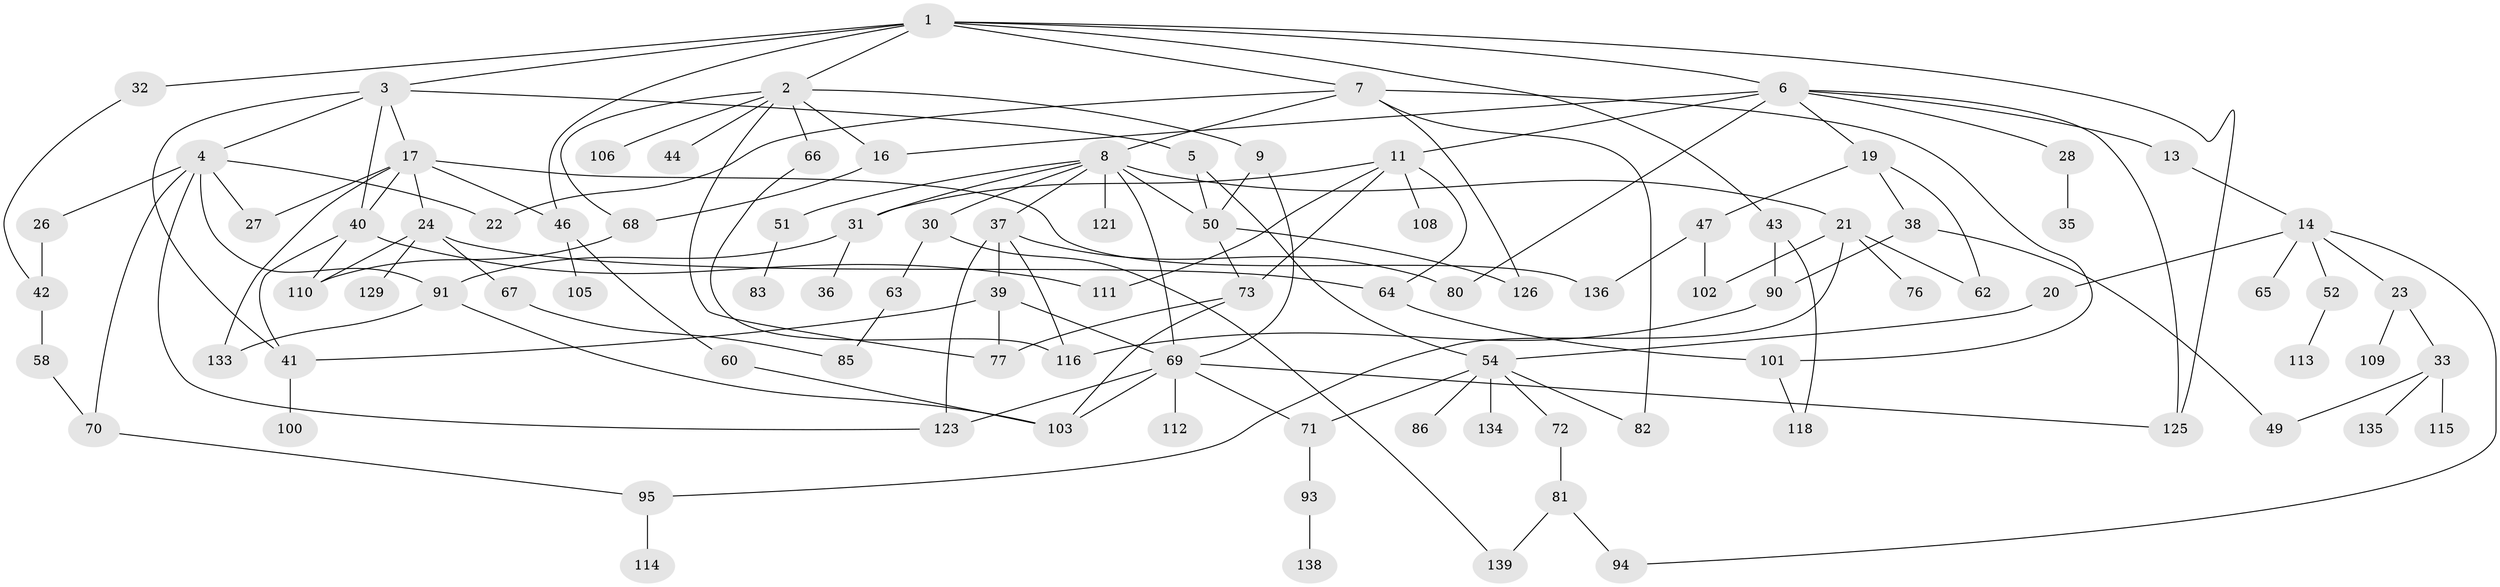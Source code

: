 // original degree distribution, {7: 0.028368794326241134, 6: 0.028368794326241134, 4: 0.12056737588652482, 2: 0.3120567375886525, 3: 0.2765957446808511, 5: 0.03546099290780142, 1: 0.19858156028368795}
// Generated by graph-tools (version 1.1) at 2025/41/03/06/25 10:41:26]
// undirected, 98 vertices, 146 edges
graph export_dot {
graph [start="1"]
  node [color=gray90,style=filled];
  1 [super="+25"];
  2 [super="+55"];
  3 [super="+15"];
  4 [super="+12"];
  5 [super="+79"];
  6 [super="+10"];
  7 [super="+45"];
  8 [super="+18"];
  9 [super="+89"];
  11 [super="+132"];
  13;
  14 [super="+34"];
  16 [super="+98"];
  17 [super="+127"];
  19 [super="+29"];
  20;
  21 [super="+107"];
  22;
  23;
  24 [super="+56"];
  26;
  27 [super="+84"];
  28;
  30;
  31 [super="+140"];
  32;
  33 [super="+96"];
  35;
  36;
  37 [super="+124"];
  38;
  39 [super="+137"];
  40 [super="+48"];
  41 [super="+87"];
  42 [super="+57"];
  43;
  44 [super="+88"];
  46 [super="+53"];
  47;
  49 [super="+61"];
  50 [super="+92"];
  51 [super="+75"];
  52;
  54 [super="+59"];
  58 [super="+120"];
  60;
  62;
  63;
  64 [super="+78"];
  65;
  66;
  67;
  68 [super="+122"];
  69 [super="+104"];
  70;
  71 [super="+74"];
  72;
  73 [super="+97"];
  76;
  77;
  80;
  81;
  82;
  83;
  85;
  86;
  90 [super="+130"];
  91 [super="+117"];
  93 [super="+99"];
  94;
  95 [super="+119"];
  100;
  101;
  102;
  103 [super="+131"];
  105 [super="+128"];
  106;
  108;
  109;
  110;
  111;
  112;
  113;
  114;
  115;
  116;
  118;
  121;
  123;
  125;
  126;
  129;
  133;
  134;
  135;
  136;
  138;
  139 [super="+141"];
  1 -- 2;
  1 -- 3;
  1 -- 6;
  1 -- 7;
  1 -- 43;
  1 -- 46;
  1 -- 32;
  1 -- 125;
  2 -- 9;
  2 -- 44;
  2 -- 66;
  2 -- 68;
  2 -- 77;
  2 -- 106;
  2 -- 16;
  3 -- 4;
  3 -- 5;
  3 -- 17;
  3 -- 41;
  3 -- 40;
  4 -- 26;
  4 -- 70;
  4 -- 22;
  4 -- 27;
  4 -- 91;
  4 -- 123;
  5 -- 50;
  5 -- 54;
  6 -- 16;
  6 -- 19;
  6 -- 28;
  6 -- 125;
  6 -- 80;
  6 -- 11;
  6 -- 13;
  7 -- 8;
  7 -- 22;
  7 -- 82;
  7 -- 101;
  7 -- 126;
  8 -- 30;
  8 -- 37;
  8 -- 50;
  8 -- 69;
  8 -- 31;
  8 -- 121;
  8 -- 51;
  8 -- 21;
  9 -- 69;
  9 -- 50;
  11 -- 31;
  11 -- 64;
  11 -- 108;
  11 -- 111;
  11 -- 73;
  13 -- 14;
  14 -- 20;
  14 -- 23;
  14 -- 65;
  14 -- 52;
  14 -- 94;
  16 -- 68;
  17 -- 24;
  17 -- 27;
  17 -- 40;
  17 -- 136;
  17 -- 133;
  17 -- 46;
  19 -- 38;
  19 -- 47;
  19 -- 62;
  20 -- 54;
  21 -- 76;
  21 -- 95;
  21 -- 102;
  21 -- 62;
  23 -- 33;
  23 -- 109;
  24 -- 67;
  24 -- 129;
  24 -- 64;
  24 -- 110;
  26 -- 42;
  28 -- 35;
  30 -- 63;
  30 -- 139;
  31 -- 36;
  31 -- 91;
  32 -- 42;
  33 -- 115;
  33 -- 135;
  33 -- 49;
  37 -- 39;
  37 -- 116;
  37 -- 80;
  37 -- 123;
  38 -- 49;
  38 -- 90;
  39 -- 41;
  39 -- 69;
  39 -- 77;
  40 -- 110;
  40 -- 41;
  40 -- 111;
  41 -- 100;
  42 -- 58;
  43 -- 90;
  43 -- 118;
  46 -- 60;
  46 -- 105;
  47 -- 102;
  47 -- 136;
  50 -- 73;
  50 -- 126;
  51 -- 83;
  52 -- 113;
  54 -- 86;
  54 -- 82;
  54 -- 72;
  54 -- 134;
  54 -- 71;
  58 -- 70;
  60 -- 103;
  63 -- 85;
  64 -- 101;
  66 -- 116;
  67 -- 85;
  68 -- 110;
  69 -- 71;
  69 -- 125;
  69 -- 123;
  69 -- 112;
  69 -- 103;
  70 -- 95;
  71 -- 93;
  72 -- 81;
  73 -- 103;
  73 -- 77;
  81 -- 139;
  81 -- 94;
  90 -- 116;
  91 -- 133;
  91 -- 103;
  93 -- 138;
  95 -- 114;
  101 -- 118;
}
